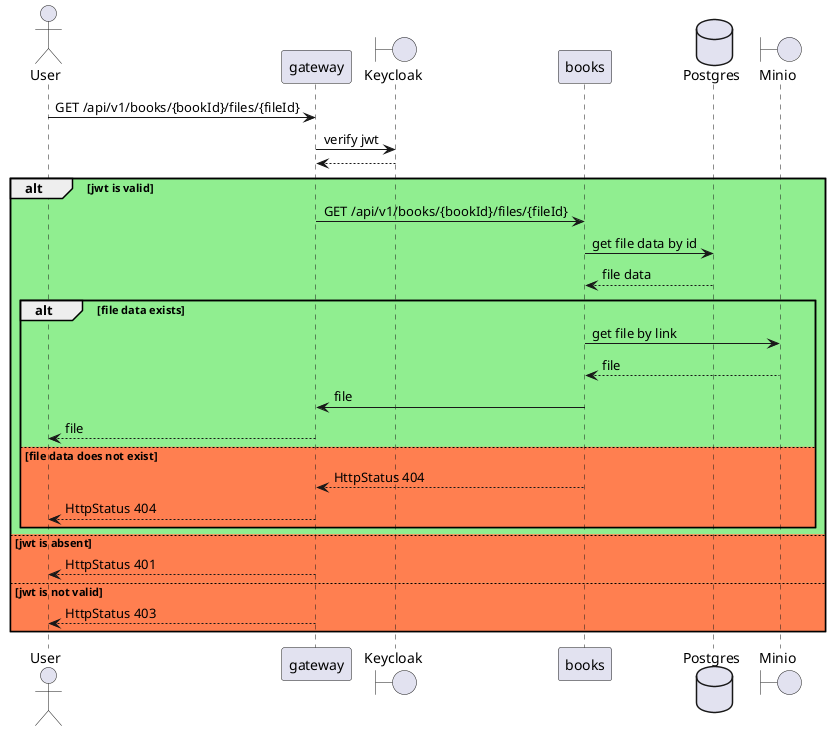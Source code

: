 @startuml

actor "User" as user
participant "gateway" as gw
boundary "Keycloak" as kk
participant "books" as books
database "Postgres" as pg_books
boundary "Minio" as minio

user -> gw: GET /api/v1/books/{bookId}/files/{fileId}
gw -> kk: verify jwt
kk --> gw
alt #lightgreen jwt is valid
    gw -> books: GET /api/v1/books/{bookId}/files/{fileId}
    books -> pg_books: get file data by id
    pg_books --> books: file data
    alt #lightgreen file data exists
        books -> minio: get file by link
        minio --> books: file
        books -> gw: file
        gw --> user: file
    else #coral file data does not exist
        books --> gw: HttpStatus 404
        gw --> user: HttpStatus 404
    end
else #coral jwt is absent
    gw --> user: HttpStatus 401
else #coral jwt is not valid
    gw --> user: HttpStatus 403
end

@enduml